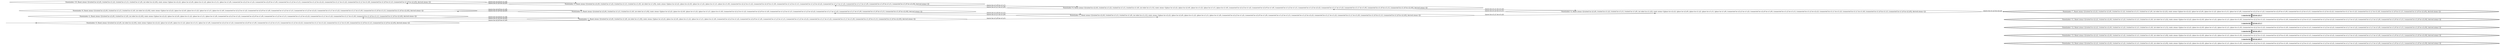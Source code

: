 digraph {
rankdir="LR"
s0[label="State(index=0, fluent atoms=[(visited loc-x2-y0), (at-robot loc-x2-y0)], static atoms=[(place loc-x2-y2), (place loc-x2-y0), (place loc-x1-y2), (place loc-x1-y1), (place loc-x1-y0), (connected loc-x2-y2 loc-x1-y2), (connected loc-x2-y0 loc-x1-y0), (connected loc-x1-y2 loc-x1-y1), (connected loc-x1-y2 loc-x2-y2), (connected loc-x1-y1 loc-x1-y2), (connected loc-x1-y1 loc-x1-y0), (connected loc-x1-y0 loc-x1-y1), (connected loc-x1-y0 loc-x2-y0)], derived atoms=[])"]
s1[label="State(index=1, fluent atoms=[(visited loc-x2-y0), (visited loc-x1-y0), (at-robot loc-x1-y0)], static atoms=[(place loc-x2-y2), (place loc-x2-y0), (place loc-x1-y2), (place loc-x1-y1), (place loc-x1-y0), (connected loc-x2-y2 loc-x1-y2), (connected loc-x2-y0 loc-x1-y0), (connected loc-x1-y2 loc-x1-y1), (connected loc-x1-y2 loc-x2-y2), (connected loc-x1-y1 loc-x1-y2), (connected loc-x1-y1 loc-x1-y0), (connected loc-x1-y0 loc-x1-y1), (connected loc-x1-y0 loc-x2-y0)], derived atoms=[])"]
s2[label="State(index=2, fluent atoms=[(visited loc-x2-y0), (visited loc-x1-y0), (at-robot loc-x2-y0)], static atoms=[(place loc-x2-y2), (place loc-x2-y0), (place loc-x1-y2), (place loc-x1-y1), (place loc-x1-y0), (connected loc-x2-y2 loc-x1-y2), (connected loc-x2-y0 loc-x1-y0), (connected loc-x1-y2 loc-x1-y1), (connected loc-x1-y2 loc-x2-y2), (connected loc-x1-y1 loc-x1-y2), (connected loc-x1-y1 loc-x1-y0), (connected loc-x1-y0 loc-x1-y1), (connected loc-x1-y0 loc-x2-y0)], derived atoms=[])"]
s3[label="State(index=3, fluent atoms=[(visited loc-x2-y0), (visited loc-x1-y1), (visited loc-x1-y0), (at-robot loc-x1-y1)], static atoms=[(place loc-x2-y2), (place loc-x2-y0), (place loc-x1-y2), (place loc-x1-y1), (place loc-x1-y0), (connected loc-x2-y2 loc-x1-y2), (connected loc-x2-y0 loc-x1-y0), (connected loc-x1-y2 loc-x1-y1), (connected loc-x1-y2 loc-x2-y2), (connected loc-x1-y1 loc-x1-y2), (connected loc-x1-y1 loc-x1-y0), (connected loc-x1-y0 loc-x1-y1), (connected loc-x1-y0 loc-x2-y0)], derived atoms=[])"]
s4[label="State(index=4, fluent atoms=[(visited loc-x2-y0), (visited loc-x1-y2), (visited loc-x1-y1), (visited loc-x1-y0), (at-robot loc-x1-y2)], static atoms=[(place loc-x2-y2), (place loc-x2-y0), (place loc-x1-y2), (place loc-x1-y1), (place loc-x1-y0), (connected loc-x2-y2 loc-x1-y2), (connected loc-x2-y0 loc-x1-y0), (connected loc-x1-y2 loc-x1-y1), (connected loc-x1-y2 loc-x2-y2), (connected loc-x1-y1 loc-x1-y2), (connected loc-x1-y1 loc-x1-y0), (connected loc-x1-y0 loc-x1-y1), (connected loc-x1-y0 loc-x2-y0)], derived atoms=[])"]
s5[label="State(index=5, fluent atoms=[(visited loc-x2-y0), (visited loc-x1-y1), (visited loc-x1-y0), (at-robot loc-x1-y0)], static atoms=[(place loc-x2-y2), (place loc-x2-y0), (place loc-x1-y2), (place loc-x1-y1), (place loc-x1-y0), (connected loc-x2-y2 loc-x1-y2), (connected loc-x2-y0 loc-x1-y0), (connected loc-x1-y2 loc-x1-y1), (connected loc-x1-y2 loc-x2-y2), (connected loc-x1-y1 loc-x1-y2), (connected loc-x1-y1 loc-x1-y0), (connected loc-x1-y0 loc-x1-y1), (connected loc-x1-y0 loc-x2-y0)], derived atoms=[])"]
s6[label="State(index=6, fluent atoms=[(visited loc-x2-y0), (visited loc-x1-y1), (visited loc-x1-y0), (at-robot loc-x2-y0)], static atoms=[(place loc-x2-y2), (place loc-x2-y0), (place loc-x1-y2), (place loc-x1-y1), (place loc-x1-y0), (connected loc-x2-y2 loc-x1-y2), (connected loc-x2-y0 loc-x1-y0), (connected loc-x1-y2 loc-x1-y1), (connected loc-x1-y2 loc-x2-y2), (connected loc-x1-y1 loc-x1-y2), (connected loc-x1-y1 loc-x1-y0), (connected loc-x1-y0 loc-x1-y1), (connected loc-x1-y0 loc-x2-y0)], derived atoms=[])"]
s7[peripheries=2,label="State(index=7, fluent atoms=[(visited loc-x2-y2), (visited loc-x2-y0), (visited loc-x1-y2), (visited loc-x1-y1), (visited loc-x1-y0), (at-robot loc-x2-y2)], static atoms=[(place loc-x2-y2), (place loc-x2-y0), (place loc-x1-y2), (place loc-x1-y1), (place loc-x1-y0), (connected loc-x2-y2 loc-x1-y2), (connected loc-x2-y0 loc-x1-y0), (connected loc-x1-y2 loc-x1-y1), (connected loc-x1-y2 loc-x2-y2), (connected loc-x1-y1 loc-x1-y2), (connected loc-x1-y1 loc-x1-y0), (connected loc-x1-y0 loc-x1-y1), (connected loc-x1-y0 loc-x2-y0)], derived atoms=[])"]
s8[label="State(index=8, fluent atoms=[(visited loc-x2-y0), (visited loc-x1-y2), (visited loc-x1-y1), (visited loc-x1-y0), (at-robot loc-x1-y1)], static atoms=[(place loc-x2-y2), (place loc-x2-y0), (place loc-x1-y2), (place loc-x1-y1), (place loc-x1-y0), (connected loc-x2-y2 loc-x1-y2), (connected loc-x2-y0 loc-x1-y0), (connected loc-x1-y2 loc-x1-y1), (connected loc-x1-y2 loc-x2-y2), (connected loc-x1-y1 loc-x1-y2), (connected loc-x1-y1 loc-x1-y0), (connected loc-x1-y0 loc-x1-y1), (connected loc-x1-y0 loc-x2-y0)], derived atoms=[])"]
s9[label="State(index=9, fluent atoms=[(visited loc-x2-y0), (visited loc-x1-y2), (visited loc-x1-y1), (visited loc-x1-y0), (at-robot loc-x1-y0)], static atoms=[(place loc-x2-y2), (place loc-x2-y0), (place loc-x1-y2), (place loc-x1-y1), (place loc-x1-y0), (connected loc-x2-y2 loc-x1-y2), (connected loc-x2-y0 loc-x1-y0), (connected loc-x1-y2 loc-x1-y1), (connected loc-x1-y2 loc-x2-y2), (connected loc-x1-y1 loc-x1-y2), (connected loc-x1-y1 loc-x1-y0), (connected loc-x1-y0 loc-x1-y1), (connected loc-x1-y0 loc-x2-y0)], derived atoms=[])"]
s10[label="State(index=10, fluent atoms=[(visited loc-x2-y0), (visited loc-x1-y2), (visited loc-x1-y1), (visited loc-x1-y0), (at-robot loc-x2-y0)], static atoms=[(place loc-x2-y2), (place loc-x2-y0), (place loc-x1-y2), (place loc-x1-y1), (place loc-x1-y0), (connected loc-x2-y2 loc-x1-y2), (connected loc-x2-y0 loc-x1-y0), (connected loc-x1-y2 loc-x1-y1), (connected loc-x1-y2 loc-x2-y2), (connected loc-x1-y1 loc-x1-y2), (connected loc-x1-y1 loc-x1-y0), (connected loc-x1-y0 loc-x1-y1), (connected loc-x1-y0 loc-x2-y0)], derived atoms=[])"]
s11[peripheries=2,label="State(index=11, fluent atoms=[(visited loc-x2-y2), (visited loc-x2-y0), (visited loc-x1-y2), (visited loc-x1-y1), (visited loc-x1-y0), (at-robot loc-x1-y2)], static atoms=[(place loc-x2-y2), (place loc-x2-y0), (place loc-x1-y2), (place loc-x1-y1), (place loc-x1-y0), (connected loc-x2-y2 loc-x1-y2), (connected loc-x2-y0 loc-x1-y0), (connected loc-x1-y2 loc-x1-y1), (connected loc-x1-y2 loc-x2-y2), (connected loc-x1-y1 loc-x1-y2), (connected loc-x1-y1 loc-x1-y0), (connected loc-x1-y0 loc-x1-y1), (connected loc-x1-y0 loc-x2-y0)], derived atoms=[])"]
s12[peripheries=2,label="State(index=12, fluent atoms=[(visited loc-x2-y2), (visited loc-x2-y0), (visited loc-x1-y2), (visited loc-x1-y1), (visited loc-x1-y0), (at-robot loc-x1-y1)], static atoms=[(place loc-x2-y2), (place loc-x2-y0), (place loc-x1-y2), (place loc-x1-y1), (place loc-x1-y0), (connected loc-x2-y2 loc-x1-y2), (connected loc-x2-y0 loc-x1-y0), (connected loc-x1-y2 loc-x1-y1), (connected loc-x1-y2 loc-x2-y2), (connected loc-x1-y1 loc-x1-y2), (connected loc-x1-y1 loc-x1-y0), (connected loc-x1-y0 loc-x1-y1), (connected loc-x1-y0 loc-x2-y0)], derived atoms=[])"]
s13[peripheries=2,label="State(index=13, fluent atoms=[(visited loc-x2-y2), (visited loc-x2-y0), (visited loc-x1-y2), (visited loc-x1-y1), (visited loc-x1-y0), (at-robot loc-x1-y0)], static atoms=[(place loc-x2-y2), (place loc-x2-y0), (place loc-x1-y2), (place loc-x1-y1), (place loc-x1-y0), (connected loc-x2-y2 loc-x1-y2), (connected loc-x2-y0 loc-x1-y0), (connected loc-x1-y2 loc-x1-y1), (connected loc-x1-y2 loc-x2-y2), (connected loc-x1-y1 loc-x1-y2), (connected loc-x1-y1 loc-x1-y0), (connected loc-x1-y0 loc-x1-y1), (connected loc-x1-y0 loc-x2-y0)], derived atoms=[])"]
s14[peripheries=2,label="State(index=14, fluent atoms=[(visited loc-x2-y2), (visited loc-x2-y0), (visited loc-x1-y2), (visited loc-x1-y1), (visited loc-x1-y0), (at-robot loc-x2-y0)], static atoms=[(place loc-x2-y2), (place loc-x2-y0), (place loc-x1-y2), (place loc-x1-y1), (place loc-x1-y0), (connected loc-x2-y2 loc-x1-y2), (connected loc-x2-y0 loc-x1-y0), (connected loc-x1-y2 loc-x1-y1), (connected loc-x1-y2 loc-x2-y2), (connected loc-x1-y1 loc-x1-y2), (connected loc-x1-y1 loc-x1-y0), (connected loc-x1-y0 loc-x1-y1), (connected loc-x1-y0 loc-x2-y0)], derived atoms=[])"]
Dangling [ label = "", style = invis ]
{ rank = same; Dangling }
Dangling -> s0
{ rank = same; s0,s2,s6,s10}
{ rank = same; s1,s5,s9}
{ rank = same; s3,s8}
{ rank = same; s4}
{ rank = same; s7,s11,s12,s13,s14}
s0->s1 [label="(move loc-x2-y0 loc-x1-y0)"]
s1->s2 [label="(move loc-x1-y0 loc-x2-y0)"]
s1->s3 [label="(move loc-x1-y0 loc-x1-y1)"]
s3->s4 [label="(move loc-x1-y1 loc-x1-y2)"]
s3->s5 [label="(move loc-x1-y1 loc-x1-y0)"]
s5->s6 [label="(move loc-x1-y0 loc-x2-y0)"]
s5->s3 [label="(move loc-x1-y0 loc-x1-y1)"]
s6->s5 [label="(move loc-x2-y0 loc-x1-y0)"]
s4->s7 [label="(move loc-x1-y2 loc-x2-y2)"]
s4->s8 [label="(move loc-x1-y2 loc-x1-y1)"]
s8->s4 [label="(move loc-x1-y1 loc-x1-y2)"]
s8->s9 [label="(move loc-x1-y1 loc-x1-y0)"]
s9->s10 [label="(move loc-x1-y0 loc-x2-y0)"]
s9->s8 [label="(move loc-x1-y0 loc-x1-y1)"]
s10->s9 [label="(move loc-x2-y0 loc-x1-y0)"]
s7->s11 [label="(move loc-x2-y2 loc-x1-y2)"]
s11->s7 [label="(move loc-x1-y2 loc-x2-y2)"]
s11->s12 [label="(move loc-x1-y2 loc-x1-y1)"]
s12->s11 [label="(move loc-x1-y1 loc-x1-y2)"]
s12->s13 [label="(move loc-x1-y1 loc-x1-y0)"]
s13->s14 [label="(move loc-x1-y0 loc-x2-y0)"]
s13->s12 [label="(move loc-x1-y0 loc-x1-y1)"]
s14->s13 [label="(move loc-x2-y0 loc-x1-y0)"]
s2->s1 [label="(move loc-x2-y0 loc-x1-y0)"]
}
